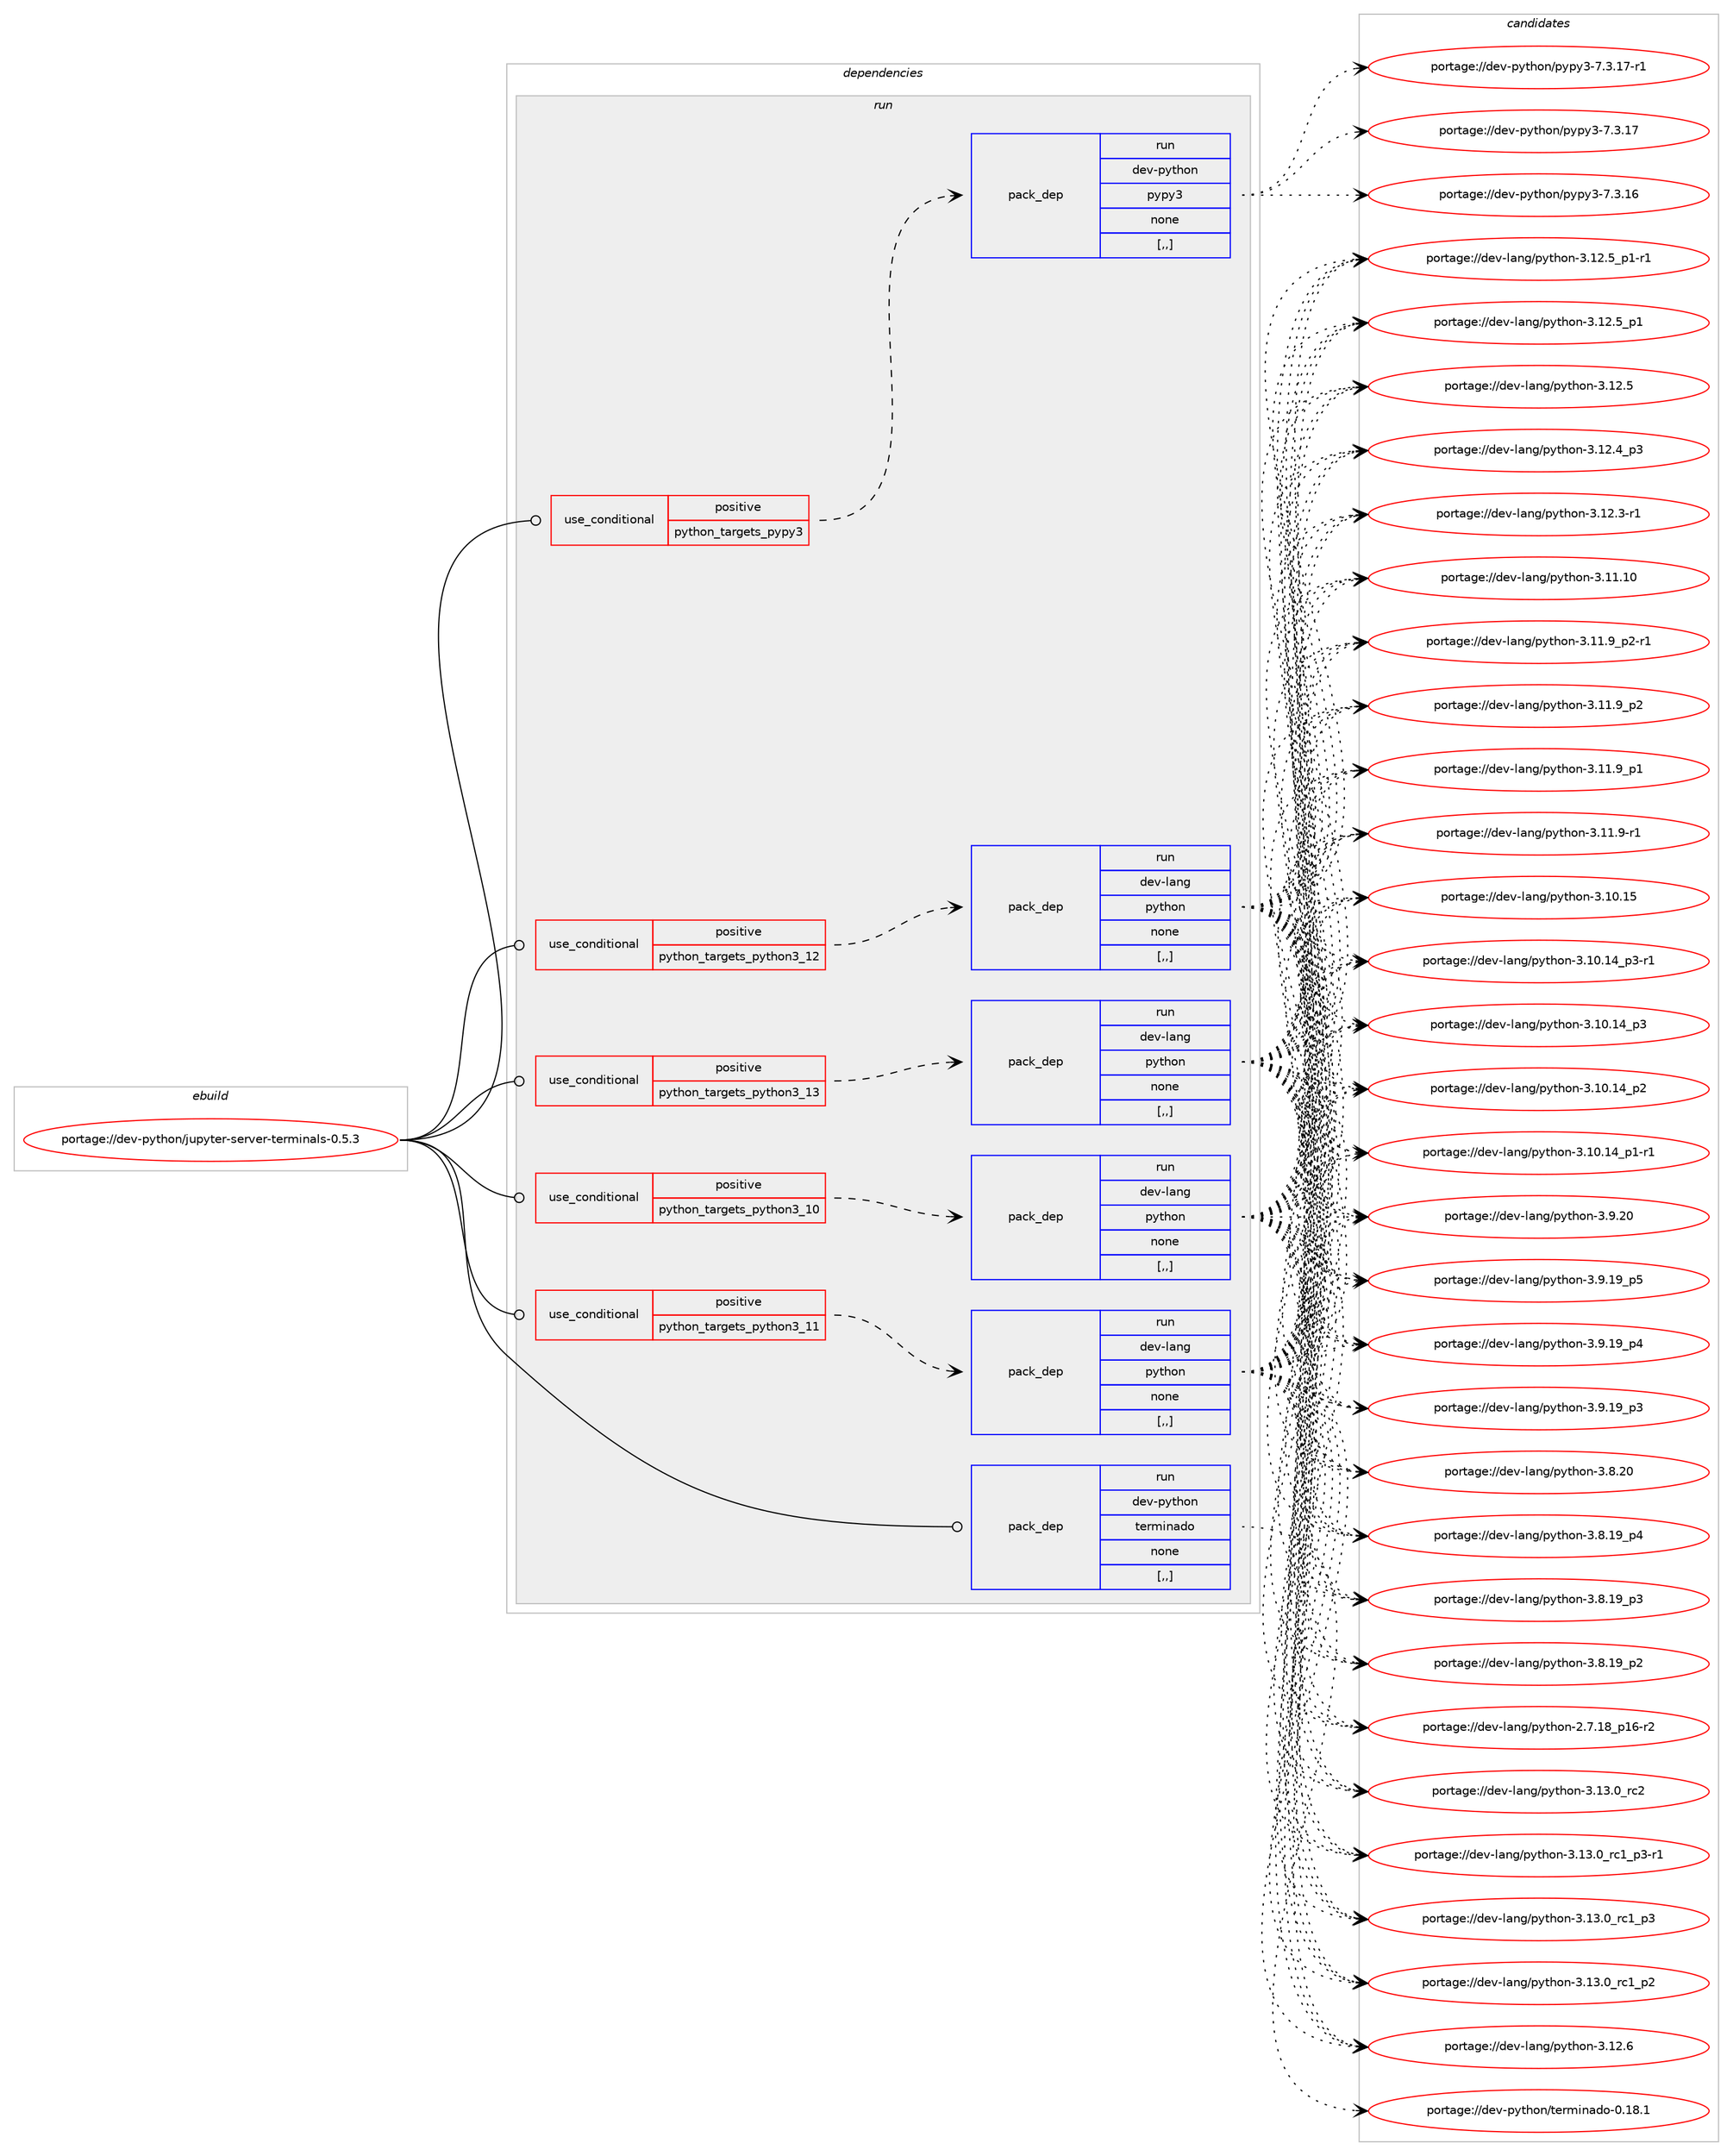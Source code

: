 digraph prolog {

# *************
# Graph options
# *************

newrank=true;
concentrate=true;
compound=true;
graph [rankdir=LR,fontname=Helvetica,fontsize=10,ranksep=1.5];#, ranksep=2.5, nodesep=0.2];
edge  [arrowhead=vee];
node  [fontname=Helvetica,fontsize=10];

# **********
# The ebuild
# **********

subgraph cluster_leftcol {
color=gray;
label=<<i>ebuild</i>>;
id [label="portage://dev-python/jupyter-server-terminals-0.5.3", color=red, width=4, href="../dev-python/jupyter-server-terminals-0.5.3.svg"];
}

# ****************
# The dependencies
# ****************

subgraph cluster_midcol {
color=gray;
label=<<i>dependencies</i>>;
subgraph cluster_compile {
fillcolor="#eeeeee";
style=filled;
label=<<i>compile</i>>;
}
subgraph cluster_compileandrun {
fillcolor="#eeeeee";
style=filled;
label=<<i>compile and run</i>>;
}
subgraph cluster_run {
fillcolor="#eeeeee";
style=filled;
label=<<i>run</i>>;
subgraph cond164358 {
dependency643745 [label=<<TABLE BORDER="0" CELLBORDER="1" CELLSPACING="0" CELLPADDING="4"><TR><TD ROWSPAN="3" CELLPADDING="10">use_conditional</TD></TR><TR><TD>positive</TD></TR><TR><TD>python_targets_pypy3</TD></TR></TABLE>>, shape=none, color=red];
subgraph pack474568 {
dependency643746 [label=<<TABLE BORDER="0" CELLBORDER="1" CELLSPACING="0" CELLPADDING="4" WIDTH="220"><TR><TD ROWSPAN="6" CELLPADDING="30">pack_dep</TD></TR><TR><TD WIDTH="110">run</TD></TR><TR><TD>dev-python</TD></TR><TR><TD>pypy3</TD></TR><TR><TD>none</TD></TR><TR><TD>[,,]</TD></TR></TABLE>>, shape=none, color=blue];
}
dependency643745:e -> dependency643746:w [weight=20,style="dashed",arrowhead="vee"];
}
id:e -> dependency643745:w [weight=20,style="solid",arrowhead="odot"];
subgraph cond164359 {
dependency643747 [label=<<TABLE BORDER="0" CELLBORDER="1" CELLSPACING="0" CELLPADDING="4"><TR><TD ROWSPAN="3" CELLPADDING="10">use_conditional</TD></TR><TR><TD>positive</TD></TR><TR><TD>python_targets_python3_10</TD></TR></TABLE>>, shape=none, color=red];
subgraph pack474569 {
dependency643748 [label=<<TABLE BORDER="0" CELLBORDER="1" CELLSPACING="0" CELLPADDING="4" WIDTH="220"><TR><TD ROWSPAN="6" CELLPADDING="30">pack_dep</TD></TR><TR><TD WIDTH="110">run</TD></TR><TR><TD>dev-lang</TD></TR><TR><TD>python</TD></TR><TR><TD>none</TD></TR><TR><TD>[,,]</TD></TR></TABLE>>, shape=none, color=blue];
}
dependency643747:e -> dependency643748:w [weight=20,style="dashed",arrowhead="vee"];
}
id:e -> dependency643747:w [weight=20,style="solid",arrowhead="odot"];
subgraph cond164360 {
dependency643749 [label=<<TABLE BORDER="0" CELLBORDER="1" CELLSPACING="0" CELLPADDING="4"><TR><TD ROWSPAN="3" CELLPADDING="10">use_conditional</TD></TR><TR><TD>positive</TD></TR><TR><TD>python_targets_python3_11</TD></TR></TABLE>>, shape=none, color=red];
subgraph pack474570 {
dependency643750 [label=<<TABLE BORDER="0" CELLBORDER="1" CELLSPACING="0" CELLPADDING="4" WIDTH="220"><TR><TD ROWSPAN="6" CELLPADDING="30">pack_dep</TD></TR><TR><TD WIDTH="110">run</TD></TR><TR><TD>dev-lang</TD></TR><TR><TD>python</TD></TR><TR><TD>none</TD></TR><TR><TD>[,,]</TD></TR></TABLE>>, shape=none, color=blue];
}
dependency643749:e -> dependency643750:w [weight=20,style="dashed",arrowhead="vee"];
}
id:e -> dependency643749:w [weight=20,style="solid",arrowhead="odot"];
subgraph cond164361 {
dependency643751 [label=<<TABLE BORDER="0" CELLBORDER="1" CELLSPACING="0" CELLPADDING="4"><TR><TD ROWSPAN="3" CELLPADDING="10">use_conditional</TD></TR><TR><TD>positive</TD></TR><TR><TD>python_targets_python3_12</TD></TR></TABLE>>, shape=none, color=red];
subgraph pack474571 {
dependency643752 [label=<<TABLE BORDER="0" CELLBORDER="1" CELLSPACING="0" CELLPADDING="4" WIDTH="220"><TR><TD ROWSPAN="6" CELLPADDING="30">pack_dep</TD></TR><TR><TD WIDTH="110">run</TD></TR><TR><TD>dev-lang</TD></TR><TR><TD>python</TD></TR><TR><TD>none</TD></TR><TR><TD>[,,]</TD></TR></TABLE>>, shape=none, color=blue];
}
dependency643751:e -> dependency643752:w [weight=20,style="dashed",arrowhead="vee"];
}
id:e -> dependency643751:w [weight=20,style="solid",arrowhead="odot"];
subgraph cond164362 {
dependency643753 [label=<<TABLE BORDER="0" CELLBORDER="1" CELLSPACING="0" CELLPADDING="4"><TR><TD ROWSPAN="3" CELLPADDING="10">use_conditional</TD></TR><TR><TD>positive</TD></TR><TR><TD>python_targets_python3_13</TD></TR></TABLE>>, shape=none, color=red];
subgraph pack474572 {
dependency643754 [label=<<TABLE BORDER="0" CELLBORDER="1" CELLSPACING="0" CELLPADDING="4" WIDTH="220"><TR><TD ROWSPAN="6" CELLPADDING="30">pack_dep</TD></TR><TR><TD WIDTH="110">run</TD></TR><TR><TD>dev-lang</TD></TR><TR><TD>python</TD></TR><TR><TD>none</TD></TR><TR><TD>[,,]</TD></TR></TABLE>>, shape=none, color=blue];
}
dependency643753:e -> dependency643754:w [weight=20,style="dashed",arrowhead="vee"];
}
id:e -> dependency643753:w [weight=20,style="solid",arrowhead="odot"];
subgraph pack474573 {
dependency643755 [label=<<TABLE BORDER="0" CELLBORDER="1" CELLSPACING="0" CELLPADDING="4" WIDTH="220"><TR><TD ROWSPAN="6" CELLPADDING="30">pack_dep</TD></TR><TR><TD WIDTH="110">run</TD></TR><TR><TD>dev-python</TD></TR><TR><TD>terminado</TD></TR><TR><TD>none</TD></TR><TR><TD>[,,]</TD></TR></TABLE>>, shape=none, color=blue];
}
id:e -> dependency643755:w [weight=20,style="solid",arrowhead="odot"];
}
}

# **************
# The candidates
# **************

subgraph cluster_choices {
rank=same;
color=gray;
label=<<i>candidates</i>>;

subgraph choice474568 {
color=black;
nodesep=1;
choice100101118451121211161041111104711212111212151455546514649554511449 [label="portage://dev-python/pypy3-7.3.17-r1", color=red, width=4,href="../dev-python/pypy3-7.3.17-r1.svg"];
choice10010111845112121116104111110471121211121215145554651464955 [label="portage://dev-python/pypy3-7.3.17", color=red, width=4,href="../dev-python/pypy3-7.3.17.svg"];
choice10010111845112121116104111110471121211121215145554651464954 [label="portage://dev-python/pypy3-7.3.16", color=red, width=4,href="../dev-python/pypy3-7.3.16.svg"];
dependency643746:e -> choice100101118451121211161041111104711212111212151455546514649554511449:w [style=dotted,weight="100"];
dependency643746:e -> choice10010111845112121116104111110471121211121215145554651464955:w [style=dotted,weight="100"];
dependency643746:e -> choice10010111845112121116104111110471121211121215145554651464954:w [style=dotted,weight="100"];
}
subgraph choice474569 {
color=black;
nodesep=1;
choice10010111845108971101034711212111610411111045514649514648951149950 [label="portage://dev-lang/python-3.13.0_rc2", color=red, width=4,href="../dev-lang/python-3.13.0_rc2.svg"];
choice1001011184510897110103471121211161041111104551464951464895114994995112514511449 [label="portage://dev-lang/python-3.13.0_rc1_p3-r1", color=red, width=4,href="../dev-lang/python-3.13.0_rc1_p3-r1.svg"];
choice100101118451089711010347112121116104111110455146495146489511499499511251 [label="portage://dev-lang/python-3.13.0_rc1_p3", color=red, width=4,href="../dev-lang/python-3.13.0_rc1_p3.svg"];
choice100101118451089711010347112121116104111110455146495146489511499499511250 [label="portage://dev-lang/python-3.13.0_rc1_p2", color=red, width=4,href="../dev-lang/python-3.13.0_rc1_p2.svg"];
choice10010111845108971101034711212111610411111045514649504654 [label="portage://dev-lang/python-3.12.6", color=red, width=4,href="../dev-lang/python-3.12.6.svg"];
choice1001011184510897110103471121211161041111104551464950465395112494511449 [label="portage://dev-lang/python-3.12.5_p1-r1", color=red, width=4,href="../dev-lang/python-3.12.5_p1-r1.svg"];
choice100101118451089711010347112121116104111110455146495046539511249 [label="portage://dev-lang/python-3.12.5_p1", color=red, width=4,href="../dev-lang/python-3.12.5_p1.svg"];
choice10010111845108971101034711212111610411111045514649504653 [label="portage://dev-lang/python-3.12.5", color=red, width=4,href="../dev-lang/python-3.12.5.svg"];
choice100101118451089711010347112121116104111110455146495046529511251 [label="portage://dev-lang/python-3.12.4_p3", color=red, width=4,href="../dev-lang/python-3.12.4_p3.svg"];
choice100101118451089711010347112121116104111110455146495046514511449 [label="portage://dev-lang/python-3.12.3-r1", color=red, width=4,href="../dev-lang/python-3.12.3-r1.svg"];
choice1001011184510897110103471121211161041111104551464949464948 [label="portage://dev-lang/python-3.11.10", color=red, width=4,href="../dev-lang/python-3.11.10.svg"];
choice1001011184510897110103471121211161041111104551464949465795112504511449 [label="portage://dev-lang/python-3.11.9_p2-r1", color=red, width=4,href="../dev-lang/python-3.11.9_p2-r1.svg"];
choice100101118451089711010347112121116104111110455146494946579511250 [label="portage://dev-lang/python-3.11.9_p2", color=red, width=4,href="../dev-lang/python-3.11.9_p2.svg"];
choice100101118451089711010347112121116104111110455146494946579511249 [label="portage://dev-lang/python-3.11.9_p1", color=red, width=4,href="../dev-lang/python-3.11.9_p1.svg"];
choice100101118451089711010347112121116104111110455146494946574511449 [label="portage://dev-lang/python-3.11.9-r1", color=red, width=4,href="../dev-lang/python-3.11.9-r1.svg"];
choice1001011184510897110103471121211161041111104551464948464953 [label="portage://dev-lang/python-3.10.15", color=red, width=4,href="../dev-lang/python-3.10.15.svg"];
choice100101118451089711010347112121116104111110455146494846495295112514511449 [label="portage://dev-lang/python-3.10.14_p3-r1", color=red, width=4,href="../dev-lang/python-3.10.14_p3-r1.svg"];
choice10010111845108971101034711212111610411111045514649484649529511251 [label="portage://dev-lang/python-3.10.14_p3", color=red, width=4,href="../dev-lang/python-3.10.14_p3.svg"];
choice10010111845108971101034711212111610411111045514649484649529511250 [label="portage://dev-lang/python-3.10.14_p2", color=red, width=4,href="../dev-lang/python-3.10.14_p2.svg"];
choice100101118451089711010347112121116104111110455146494846495295112494511449 [label="portage://dev-lang/python-3.10.14_p1-r1", color=red, width=4,href="../dev-lang/python-3.10.14_p1-r1.svg"];
choice10010111845108971101034711212111610411111045514657465048 [label="portage://dev-lang/python-3.9.20", color=red, width=4,href="../dev-lang/python-3.9.20.svg"];
choice100101118451089711010347112121116104111110455146574649579511253 [label="portage://dev-lang/python-3.9.19_p5", color=red, width=4,href="../dev-lang/python-3.9.19_p5.svg"];
choice100101118451089711010347112121116104111110455146574649579511252 [label="portage://dev-lang/python-3.9.19_p4", color=red, width=4,href="../dev-lang/python-3.9.19_p4.svg"];
choice100101118451089711010347112121116104111110455146574649579511251 [label="portage://dev-lang/python-3.9.19_p3", color=red, width=4,href="../dev-lang/python-3.9.19_p3.svg"];
choice10010111845108971101034711212111610411111045514656465048 [label="portage://dev-lang/python-3.8.20", color=red, width=4,href="../dev-lang/python-3.8.20.svg"];
choice100101118451089711010347112121116104111110455146564649579511252 [label="portage://dev-lang/python-3.8.19_p4", color=red, width=4,href="../dev-lang/python-3.8.19_p4.svg"];
choice100101118451089711010347112121116104111110455146564649579511251 [label="portage://dev-lang/python-3.8.19_p3", color=red, width=4,href="../dev-lang/python-3.8.19_p3.svg"];
choice100101118451089711010347112121116104111110455146564649579511250 [label="portage://dev-lang/python-3.8.19_p2", color=red, width=4,href="../dev-lang/python-3.8.19_p2.svg"];
choice100101118451089711010347112121116104111110455046554649569511249544511450 [label="portage://dev-lang/python-2.7.18_p16-r2", color=red, width=4,href="../dev-lang/python-2.7.18_p16-r2.svg"];
dependency643748:e -> choice10010111845108971101034711212111610411111045514649514648951149950:w [style=dotted,weight="100"];
dependency643748:e -> choice1001011184510897110103471121211161041111104551464951464895114994995112514511449:w [style=dotted,weight="100"];
dependency643748:e -> choice100101118451089711010347112121116104111110455146495146489511499499511251:w [style=dotted,weight="100"];
dependency643748:e -> choice100101118451089711010347112121116104111110455146495146489511499499511250:w [style=dotted,weight="100"];
dependency643748:e -> choice10010111845108971101034711212111610411111045514649504654:w [style=dotted,weight="100"];
dependency643748:e -> choice1001011184510897110103471121211161041111104551464950465395112494511449:w [style=dotted,weight="100"];
dependency643748:e -> choice100101118451089711010347112121116104111110455146495046539511249:w [style=dotted,weight="100"];
dependency643748:e -> choice10010111845108971101034711212111610411111045514649504653:w [style=dotted,weight="100"];
dependency643748:e -> choice100101118451089711010347112121116104111110455146495046529511251:w [style=dotted,weight="100"];
dependency643748:e -> choice100101118451089711010347112121116104111110455146495046514511449:w [style=dotted,weight="100"];
dependency643748:e -> choice1001011184510897110103471121211161041111104551464949464948:w [style=dotted,weight="100"];
dependency643748:e -> choice1001011184510897110103471121211161041111104551464949465795112504511449:w [style=dotted,weight="100"];
dependency643748:e -> choice100101118451089711010347112121116104111110455146494946579511250:w [style=dotted,weight="100"];
dependency643748:e -> choice100101118451089711010347112121116104111110455146494946579511249:w [style=dotted,weight="100"];
dependency643748:e -> choice100101118451089711010347112121116104111110455146494946574511449:w [style=dotted,weight="100"];
dependency643748:e -> choice1001011184510897110103471121211161041111104551464948464953:w [style=dotted,weight="100"];
dependency643748:e -> choice100101118451089711010347112121116104111110455146494846495295112514511449:w [style=dotted,weight="100"];
dependency643748:e -> choice10010111845108971101034711212111610411111045514649484649529511251:w [style=dotted,weight="100"];
dependency643748:e -> choice10010111845108971101034711212111610411111045514649484649529511250:w [style=dotted,weight="100"];
dependency643748:e -> choice100101118451089711010347112121116104111110455146494846495295112494511449:w [style=dotted,weight="100"];
dependency643748:e -> choice10010111845108971101034711212111610411111045514657465048:w [style=dotted,weight="100"];
dependency643748:e -> choice100101118451089711010347112121116104111110455146574649579511253:w [style=dotted,weight="100"];
dependency643748:e -> choice100101118451089711010347112121116104111110455146574649579511252:w [style=dotted,weight="100"];
dependency643748:e -> choice100101118451089711010347112121116104111110455146574649579511251:w [style=dotted,weight="100"];
dependency643748:e -> choice10010111845108971101034711212111610411111045514656465048:w [style=dotted,weight="100"];
dependency643748:e -> choice100101118451089711010347112121116104111110455146564649579511252:w [style=dotted,weight="100"];
dependency643748:e -> choice100101118451089711010347112121116104111110455146564649579511251:w [style=dotted,weight="100"];
dependency643748:e -> choice100101118451089711010347112121116104111110455146564649579511250:w [style=dotted,weight="100"];
dependency643748:e -> choice100101118451089711010347112121116104111110455046554649569511249544511450:w [style=dotted,weight="100"];
}
subgraph choice474570 {
color=black;
nodesep=1;
choice10010111845108971101034711212111610411111045514649514648951149950 [label="portage://dev-lang/python-3.13.0_rc2", color=red, width=4,href="../dev-lang/python-3.13.0_rc2.svg"];
choice1001011184510897110103471121211161041111104551464951464895114994995112514511449 [label="portage://dev-lang/python-3.13.0_rc1_p3-r1", color=red, width=4,href="../dev-lang/python-3.13.0_rc1_p3-r1.svg"];
choice100101118451089711010347112121116104111110455146495146489511499499511251 [label="portage://dev-lang/python-3.13.0_rc1_p3", color=red, width=4,href="../dev-lang/python-3.13.0_rc1_p3.svg"];
choice100101118451089711010347112121116104111110455146495146489511499499511250 [label="portage://dev-lang/python-3.13.0_rc1_p2", color=red, width=4,href="../dev-lang/python-3.13.0_rc1_p2.svg"];
choice10010111845108971101034711212111610411111045514649504654 [label="portage://dev-lang/python-3.12.6", color=red, width=4,href="../dev-lang/python-3.12.6.svg"];
choice1001011184510897110103471121211161041111104551464950465395112494511449 [label="portage://dev-lang/python-3.12.5_p1-r1", color=red, width=4,href="../dev-lang/python-3.12.5_p1-r1.svg"];
choice100101118451089711010347112121116104111110455146495046539511249 [label="portage://dev-lang/python-3.12.5_p1", color=red, width=4,href="../dev-lang/python-3.12.5_p1.svg"];
choice10010111845108971101034711212111610411111045514649504653 [label="portage://dev-lang/python-3.12.5", color=red, width=4,href="../dev-lang/python-3.12.5.svg"];
choice100101118451089711010347112121116104111110455146495046529511251 [label="portage://dev-lang/python-3.12.4_p3", color=red, width=4,href="../dev-lang/python-3.12.4_p3.svg"];
choice100101118451089711010347112121116104111110455146495046514511449 [label="portage://dev-lang/python-3.12.3-r1", color=red, width=4,href="../dev-lang/python-3.12.3-r1.svg"];
choice1001011184510897110103471121211161041111104551464949464948 [label="portage://dev-lang/python-3.11.10", color=red, width=4,href="../dev-lang/python-3.11.10.svg"];
choice1001011184510897110103471121211161041111104551464949465795112504511449 [label="portage://dev-lang/python-3.11.9_p2-r1", color=red, width=4,href="../dev-lang/python-3.11.9_p2-r1.svg"];
choice100101118451089711010347112121116104111110455146494946579511250 [label="portage://dev-lang/python-3.11.9_p2", color=red, width=4,href="../dev-lang/python-3.11.9_p2.svg"];
choice100101118451089711010347112121116104111110455146494946579511249 [label="portage://dev-lang/python-3.11.9_p1", color=red, width=4,href="../dev-lang/python-3.11.9_p1.svg"];
choice100101118451089711010347112121116104111110455146494946574511449 [label="portage://dev-lang/python-3.11.9-r1", color=red, width=4,href="../dev-lang/python-3.11.9-r1.svg"];
choice1001011184510897110103471121211161041111104551464948464953 [label="portage://dev-lang/python-3.10.15", color=red, width=4,href="../dev-lang/python-3.10.15.svg"];
choice100101118451089711010347112121116104111110455146494846495295112514511449 [label="portage://dev-lang/python-3.10.14_p3-r1", color=red, width=4,href="../dev-lang/python-3.10.14_p3-r1.svg"];
choice10010111845108971101034711212111610411111045514649484649529511251 [label="portage://dev-lang/python-3.10.14_p3", color=red, width=4,href="../dev-lang/python-3.10.14_p3.svg"];
choice10010111845108971101034711212111610411111045514649484649529511250 [label="portage://dev-lang/python-3.10.14_p2", color=red, width=4,href="../dev-lang/python-3.10.14_p2.svg"];
choice100101118451089711010347112121116104111110455146494846495295112494511449 [label="portage://dev-lang/python-3.10.14_p1-r1", color=red, width=4,href="../dev-lang/python-3.10.14_p1-r1.svg"];
choice10010111845108971101034711212111610411111045514657465048 [label="portage://dev-lang/python-3.9.20", color=red, width=4,href="../dev-lang/python-3.9.20.svg"];
choice100101118451089711010347112121116104111110455146574649579511253 [label="portage://dev-lang/python-3.9.19_p5", color=red, width=4,href="../dev-lang/python-3.9.19_p5.svg"];
choice100101118451089711010347112121116104111110455146574649579511252 [label="portage://dev-lang/python-3.9.19_p4", color=red, width=4,href="../dev-lang/python-3.9.19_p4.svg"];
choice100101118451089711010347112121116104111110455146574649579511251 [label="portage://dev-lang/python-3.9.19_p3", color=red, width=4,href="../dev-lang/python-3.9.19_p3.svg"];
choice10010111845108971101034711212111610411111045514656465048 [label="portage://dev-lang/python-3.8.20", color=red, width=4,href="../dev-lang/python-3.8.20.svg"];
choice100101118451089711010347112121116104111110455146564649579511252 [label="portage://dev-lang/python-3.8.19_p4", color=red, width=4,href="../dev-lang/python-3.8.19_p4.svg"];
choice100101118451089711010347112121116104111110455146564649579511251 [label="portage://dev-lang/python-3.8.19_p3", color=red, width=4,href="../dev-lang/python-3.8.19_p3.svg"];
choice100101118451089711010347112121116104111110455146564649579511250 [label="portage://dev-lang/python-3.8.19_p2", color=red, width=4,href="../dev-lang/python-3.8.19_p2.svg"];
choice100101118451089711010347112121116104111110455046554649569511249544511450 [label="portage://dev-lang/python-2.7.18_p16-r2", color=red, width=4,href="../dev-lang/python-2.7.18_p16-r2.svg"];
dependency643750:e -> choice10010111845108971101034711212111610411111045514649514648951149950:w [style=dotted,weight="100"];
dependency643750:e -> choice1001011184510897110103471121211161041111104551464951464895114994995112514511449:w [style=dotted,weight="100"];
dependency643750:e -> choice100101118451089711010347112121116104111110455146495146489511499499511251:w [style=dotted,weight="100"];
dependency643750:e -> choice100101118451089711010347112121116104111110455146495146489511499499511250:w [style=dotted,weight="100"];
dependency643750:e -> choice10010111845108971101034711212111610411111045514649504654:w [style=dotted,weight="100"];
dependency643750:e -> choice1001011184510897110103471121211161041111104551464950465395112494511449:w [style=dotted,weight="100"];
dependency643750:e -> choice100101118451089711010347112121116104111110455146495046539511249:w [style=dotted,weight="100"];
dependency643750:e -> choice10010111845108971101034711212111610411111045514649504653:w [style=dotted,weight="100"];
dependency643750:e -> choice100101118451089711010347112121116104111110455146495046529511251:w [style=dotted,weight="100"];
dependency643750:e -> choice100101118451089711010347112121116104111110455146495046514511449:w [style=dotted,weight="100"];
dependency643750:e -> choice1001011184510897110103471121211161041111104551464949464948:w [style=dotted,weight="100"];
dependency643750:e -> choice1001011184510897110103471121211161041111104551464949465795112504511449:w [style=dotted,weight="100"];
dependency643750:e -> choice100101118451089711010347112121116104111110455146494946579511250:w [style=dotted,weight="100"];
dependency643750:e -> choice100101118451089711010347112121116104111110455146494946579511249:w [style=dotted,weight="100"];
dependency643750:e -> choice100101118451089711010347112121116104111110455146494946574511449:w [style=dotted,weight="100"];
dependency643750:e -> choice1001011184510897110103471121211161041111104551464948464953:w [style=dotted,weight="100"];
dependency643750:e -> choice100101118451089711010347112121116104111110455146494846495295112514511449:w [style=dotted,weight="100"];
dependency643750:e -> choice10010111845108971101034711212111610411111045514649484649529511251:w [style=dotted,weight="100"];
dependency643750:e -> choice10010111845108971101034711212111610411111045514649484649529511250:w [style=dotted,weight="100"];
dependency643750:e -> choice100101118451089711010347112121116104111110455146494846495295112494511449:w [style=dotted,weight="100"];
dependency643750:e -> choice10010111845108971101034711212111610411111045514657465048:w [style=dotted,weight="100"];
dependency643750:e -> choice100101118451089711010347112121116104111110455146574649579511253:w [style=dotted,weight="100"];
dependency643750:e -> choice100101118451089711010347112121116104111110455146574649579511252:w [style=dotted,weight="100"];
dependency643750:e -> choice100101118451089711010347112121116104111110455146574649579511251:w [style=dotted,weight="100"];
dependency643750:e -> choice10010111845108971101034711212111610411111045514656465048:w [style=dotted,weight="100"];
dependency643750:e -> choice100101118451089711010347112121116104111110455146564649579511252:w [style=dotted,weight="100"];
dependency643750:e -> choice100101118451089711010347112121116104111110455146564649579511251:w [style=dotted,weight="100"];
dependency643750:e -> choice100101118451089711010347112121116104111110455146564649579511250:w [style=dotted,weight="100"];
dependency643750:e -> choice100101118451089711010347112121116104111110455046554649569511249544511450:w [style=dotted,weight="100"];
}
subgraph choice474571 {
color=black;
nodesep=1;
choice10010111845108971101034711212111610411111045514649514648951149950 [label="portage://dev-lang/python-3.13.0_rc2", color=red, width=4,href="../dev-lang/python-3.13.0_rc2.svg"];
choice1001011184510897110103471121211161041111104551464951464895114994995112514511449 [label="portage://dev-lang/python-3.13.0_rc1_p3-r1", color=red, width=4,href="../dev-lang/python-3.13.0_rc1_p3-r1.svg"];
choice100101118451089711010347112121116104111110455146495146489511499499511251 [label="portage://dev-lang/python-3.13.0_rc1_p3", color=red, width=4,href="../dev-lang/python-3.13.0_rc1_p3.svg"];
choice100101118451089711010347112121116104111110455146495146489511499499511250 [label="portage://dev-lang/python-3.13.0_rc1_p2", color=red, width=4,href="../dev-lang/python-3.13.0_rc1_p2.svg"];
choice10010111845108971101034711212111610411111045514649504654 [label="portage://dev-lang/python-3.12.6", color=red, width=4,href="../dev-lang/python-3.12.6.svg"];
choice1001011184510897110103471121211161041111104551464950465395112494511449 [label="portage://dev-lang/python-3.12.5_p1-r1", color=red, width=4,href="../dev-lang/python-3.12.5_p1-r1.svg"];
choice100101118451089711010347112121116104111110455146495046539511249 [label="portage://dev-lang/python-3.12.5_p1", color=red, width=4,href="../dev-lang/python-3.12.5_p1.svg"];
choice10010111845108971101034711212111610411111045514649504653 [label="portage://dev-lang/python-3.12.5", color=red, width=4,href="../dev-lang/python-3.12.5.svg"];
choice100101118451089711010347112121116104111110455146495046529511251 [label="portage://dev-lang/python-3.12.4_p3", color=red, width=4,href="../dev-lang/python-3.12.4_p3.svg"];
choice100101118451089711010347112121116104111110455146495046514511449 [label="portage://dev-lang/python-3.12.3-r1", color=red, width=4,href="../dev-lang/python-3.12.3-r1.svg"];
choice1001011184510897110103471121211161041111104551464949464948 [label="portage://dev-lang/python-3.11.10", color=red, width=4,href="../dev-lang/python-3.11.10.svg"];
choice1001011184510897110103471121211161041111104551464949465795112504511449 [label="portage://dev-lang/python-3.11.9_p2-r1", color=red, width=4,href="../dev-lang/python-3.11.9_p2-r1.svg"];
choice100101118451089711010347112121116104111110455146494946579511250 [label="portage://dev-lang/python-3.11.9_p2", color=red, width=4,href="../dev-lang/python-3.11.9_p2.svg"];
choice100101118451089711010347112121116104111110455146494946579511249 [label="portage://dev-lang/python-3.11.9_p1", color=red, width=4,href="../dev-lang/python-3.11.9_p1.svg"];
choice100101118451089711010347112121116104111110455146494946574511449 [label="portage://dev-lang/python-3.11.9-r1", color=red, width=4,href="../dev-lang/python-3.11.9-r1.svg"];
choice1001011184510897110103471121211161041111104551464948464953 [label="portage://dev-lang/python-3.10.15", color=red, width=4,href="../dev-lang/python-3.10.15.svg"];
choice100101118451089711010347112121116104111110455146494846495295112514511449 [label="portage://dev-lang/python-3.10.14_p3-r1", color=red, width=4,href="../dev-lang/python-3.10.14_p3-r1.svg"];
choice10010111845108971101034711212111610411111045514649484649529511251 [label="portage://dev-lang/python-3.10.14_p3", color=red, width=4,href="../dev-lang/python-3.10.14_p3.svg"];
choice10010111845108971101034711212111610411111045514649484649529511250 [label="portage://dev-lang/python-3.10.14_p2", color=red, width=4,href="../dev-lang/python-3.10.14_p2.svg"];
choice100101118451089711010347112121116104111110455146494846495295112494511449 [label="portage://dev-lang/python-3.10.14_p1-r1", color=red, width=4,href="../dev-lang/python-3.10.14_p1-r1.svg"];
choice10010111845108971101034711212111610411111045514657465048 [label="portage://dev-lang/python-3.9.20", color=red, width=4,href="../dev-lang/python-3.9.20.svg"];
choice100101118451089711010347112121116104111110455146574649579511253 [label="portage://dev-lang/python-3.9.19_p5", color=red, width=4,href="../dev-lang/python-3.9.19_p5.svg"];
choice100101118451089711010347112121116104111110455146574649579511252 [label="portage://dev-lang/python-3.9.19_p4", color=red, width=4,href="../dev-lang/python-3.9.19_p4.svg"];
choice100101118451089711010347112121116104111110455146574649579511251 [label="portage://dev-lang/python-3.9.19_p3", color=red, width=4,href="../dev-lang/python-3.9.19_p3.svg"];
choice10010111845108971101034711212111610411111045514656465048 [label="portage://dev-lang/python-3.8.20", color=red, width=4,href="../dev-lang/python-3.8.20.svg"];
choice100101118451089711010347112121116104111110455146564649579511252 [label="portage://dev-lang/python-3.8.19_p4", color=red, width=4,href="../dev-lang/python-3.8.19_p4.svg"];
choice100101118451089711010347112121116104111110455146564649579511251 [label="portage://dev-lang/python-3.8.19_p3", color=red, width=4,href="../dev-lang/python-3.8.19_p3.svg"];
choice100101118451089711010347112121116104111110455146564649579511250 [label="portage://dev-lang/python-3.8.19_p2", color=red, width=4,href="../dev-lang/python-3.8.19_p2.svg"];
choice100101118451089711010347112121116104111110455046554649569511249544511450 [label="portage://dev-lang/python-2.7.18_p16-r2", color=red, width=4,href="../dev-lang/python-2.7.18_p16-r2.svg"];
dependency643752:e -> choice10010111845108971101034711212111610411111045514649514648951149950:w [style=dotted,weight="100"];
dependency643752:e -> choice1001011184510897110103471121211161041111104551464951464895114994995112514511449:w [style=dotted,weight="100"];
dependency643752:e -> choice100101118451089711010347112121116104111110455146495146489511499499511251:w [style=dotted,weight="100"];
dependency643752:e -> choice100101118451089711010347112121116104111110455146495146489511499499511250:w [style=dotted,weight="100"];
dependency643752:e -> choice10010111845108971101034711212111610411111045514649504654:w [style=dotted,weight="100"];
dependency643752:e -> choice1001011184510897110103471121211161041111104551464950465395112494511449:w [style=dotted,weight="100"];
dependency643752:e -> choice100101118451089711010347112121116104111110455146495046539511249:w [style=dotted,weight="100"];
dependency643752:e -> choice10010111845108971101034711212111610411111045514649504653:w [style=dotted,weight="100"];
dependency643752:e -> choice100101118451089711010347112121116104111110455146495046529511251:w [style=dotted,weight="100"];
dependency643752:e -> choice100101118451089711010347112121116104111110455146495046514511449:w [style=dotted,weight="100"];
dependency643752:e -> choice1001011184510897110103471121211161041111104551464949464948:w [style=dotted,weight="100"];
dependency643752:e -> choice1001011184510897110103471121211161041111104551464949465795112504511449:w [style=dotted,weight="100"];
dependency643752:e -> choice100101118451089711010347112121116104111110455146494946579511250:w [style=dotted,weight="100"];
dependency643752:e -> choice100101118451089711010347112121116104111110455146494946579511249:w [style=dotted,weight="100"];
dependency643752:e -> choice100101118451089711010347112121116104111110455146494946574511449:w [style=dotted,weight="100"];
dependency643752:e -> choice1001011184510897110103471121211161041111104551464948464953:w [style=dotted,weight="100"];
dependency643752:e -> choice100101118451089711010347112121116104111110455146494846495295112514511449:w [style=dotted,weight="100"];
dependency643752:e -> choice10010111845108971101034711212111610411111045514649484649529511251:w [style=dotted,weight="100"];
dependency643752:e -> choice10010111845108971101034711212111610411111045514649484649529511250:w [style=dotted,weight="100"];
dependency643752:e -> choice100101118451089711010347112121116104111110455146494846495295112494511449:w [style=dotted,weight="100"];
dependency643752:e -> choice10010111845108971101034711212111610411111045514657465048:w [style=dotted,weight="100"];
dependency643752:e -> choice100101118451089711010347112121116104111110455146574649579511253:w [style=dotted,weight="100"];
dependency643752:e -> choice100101118451089711010347112121116104111110455146574649579511252:w [style=dotted,weight="100"];
dependency643752:e -> choice100101118451089711010347112121116104111110455146574649579511251:w [style=dotted,weight="100"];
dependency643752:e -> choice10010111845108971101034711212111610411111045514656465048:w [style=dotted,weight="100"];
dependency643752:e -> choice100101118451089711010347112121116104111110455146564649579511252:w [style=dotted,weight="100"];
dependency643752:e -> choice100101118451089711010347112121116104111110455146564649579511251:w [style=dotted,weight="100"];
dependency643752:e -> choice100101118451089711010347112121116104111110455146564649579511250:w [style=dotted,weight="100"];
dependency643752:e -> choice100101118451089711010347112121116104111110455046554649569511249544511450:w [style=dotted,weight="100"];
}
subgraph choice474572 {
color=black;
nodesep=1;
choice10010111845108971101034711212111610411111045514649514648951149950 [label="portage://dev-lang/python-3.13.0_rc2", color=red, width=4,href="../dev-lang/python-3.13.0_rc2.svg"];
choice1001011184510897110103471121211161041111104551464951464895114994995112514511449 [label="portage://dev-lang/python-3.13.0_rc1_p3-r1", color=red, width=4,href="../dev-lang/python-3.13.0_rc1_p3-r1.svg"];
choice100101118451089711010347112121116104111110455146495146489511499499511251 [label="portage://dev-lang/python-3.13.0_rc1_p3", color=red, width=4,href="../dev-lang/python-3.13.0_rc1_p3.svg"];
choice100101118451089711010347112121116104111110455146495146489511499499511250 [label="portage://dev-lang/python-3.13.0_rc1_p2", color=red, width=4,href="../dev-lang/python-3.13.0_rc1_p2.svg"];
choice10010111845108971101034711212111610411111045514649504654 [label="portage://dev-lang/python-3.12.6", color=red, width=4,href="../dev-lang/python-3.12.6.svg"];
choice1001011184510897110103471121211161041111104551464950465395112494511449 [label="portage://dev-lang/python-3.12.5_p1-r1", color=red, width=4,href="../dev-lang/python-3.12.5_p1-r1.svg"];
choice100101118451089711010347112121116104111110455146495046539511249 [label="portage://dev-lang/python-3.12.5_p1", color=red, width=4,href="../dev-lang/python-3.12.5_p1.svg"];
choice10010111845108971101034711212111610411111045514649504653 [label="portage://dev-lang/python-3.12.5", color=red, width=4,href="../dev-lang/python-3.12.5.svg"];
choice100101118451089711010347112121116104111110455146495046529511251 [label="portage://dev-lang/python-3.12.4_p3", color=red, width=4,href="../dev-lang/python-3.12.4_p3.svg"];
choice100101118451089711010347112121116104111110455146495046514511449 [label="portage://dev-lang/python-3.12.3-r1", color=red, width=4,href="../dev-lang/python-3.12.3-r1.svg"];
choice1001011184510897110103471121211161041111104551464949464948 [label="portage://dev-lang/python-3.11.10", color=red, width=4,href="../dev-lang/python-3.11.10.svg"];
choice1001011184510897110103471121211161041111104551464949465795112504511449 [label="portage://dev-lang/python-3.11.9_p2-r1", color=red, width=4,href="../dev-lang/python-3.11.9_p2-r1.svg"];
choice100101118451089711010347112121116104111110455146494946579511250 [label="portage://dev-lang/python-3.11.9_p2", color=red, width=4,href="../dev-lang/python-3.11.9_p2.svg"];
choice100101118451089711010347112121116104111110455146494946579511249 [label="portage://dev-lang/python-3.11.9_p1", color=red, width=4,href="../dev-lang/python-3.11.9_p1.svg"];
choice100101118451089711010347112121116104111110455146494946574511449 [label="portage://dev-lang/python-3.11.9-r1", color=red, width=4,href="../dev-lang/python-3.11.9-r1.svg"];
choice1001011184510897110103471121211161041111104551464948464953 [label="portage://dev-lang/python-3.10.15", color=red, width=4,href="../dev-lang/python-3.10.15.svg"];
choice100101118451089711010347112121116104111110455146494846495295112514511449 [label="portage://dev-lang/python-3.10.14_p3-r1", color=red, width=4,href="../dev-lang/python-3.10.14_p3-r1.svg"];
choice10010111845108971101034711212111610411111045514649484649529511251 [label="portage://dev-lang/python-3.10.14_p3", color=red, width=4,href="../dev-lang/python-3.10.14_p3.svg"];
choice10010111845108971101034711212111610411111045514649484649529511250 [label="portage://dev-lang/python-3.10.14_p2", color=red, width=4,href="../dev-lang/python-3.10.14_p2.svg"];
choice100101118451089711010347112121116104111110455146494846495295112494511449 [label="portage://dev-lang/python-3.10.14_p1-r1", color=red, width=4,href="../dev-lang/python-3.10.14_p1-r1.svg"];
choice10010111845108971101034711212111610411111045514657465048 [label="portage://dev-lang/python-3.9.20", color=red, width=4,href="../dev-lang/python-3.9.20.svg"];
choice100101118451089711010347112121116104111110455146574649579511253 [label="portage://dev-lang/python-3.9.19_p5", color=red, width=4,href="../dev-lang/python-3.9.19_p5.svg"];
choice100101118451089711010347112121116104111110455146574649579511252 [label="portage://dev-lang/python-3.9.19_p4", color=red, width=4,href="../dev-lang/python-3.9.19_p4.svg"];
choice100101118451089711010347112121116104111110455146574649579511251 [label="portage://dev-lang/python-3.9.19_p3", color=red, width=4,href="../dev-lang/python-3.9.19_p3.svg"];
choice10010111845108971101034711212111610411111045514656465048 [label="portage://dev-lang/python-3.8.20", color=red, width=4,href="../dev-lang/python-3.8.20.svg"];
choice100101118451089711010347112121116104111110455146564649579511252 [label="portage://dev-lang/python-3.8.19_p4", color=red, width=4,href="../dev-lang/python-3.8.19_p4.svg"];
choice100101118451089711010347112121116104111110455146564649579511251 [label="portage://dev-lang/python-3.8.19_p3", color=red, width=4,href="../dev-lang/python-3.8.19_p3.svg"];
choice100101118451089711010347112121116104111110455146564649579511250 [label="portage://dev-lang/python-3.8.19_p2", color=red, width=4,href="../dev-lang/python-3.8.19_p2.svg"];
choice100101118451089711010347112121116104111110455046554649569511249544511450 [label="portage://dev-lang/python-2.7.18_p16-r2", color=red, width=4,href="../dev-lang/python-2.7.18_p16-r2.svg"];
dependency643754:e -> choice10010111845108971101034711212111610411111045514649514648951149950:w [style=dotted,weight="100"];
dependency643754:e -> choice1001011184510897110103471121211161041111104551464951464895114994995112514511449:w [style=dotted,weight="100"];
dependency643754:e -> choice100101118451089711010347112121116104111110455146495146489511499499511251:w [style=dotted,weight="100"];
dependency643754:e -> choice100101118451089711010347112121116104111110455146495146489511499499511250:w [style=dotted,weight="100"];
dependency643754:e -> choice10010111845108971101034711212111610411111045514649504654:w [style=dotted,weight="100"];
dependency643754:e -> choice1001011184510897110103471121211161041111104551464950465395112494511449:w [style=dotted,weight="100"];
dependency643754:e -> choice100101118451089711010347112121116104111110455146495046539511249:w [style=dotted,weight="100"];
dependency643754:e -> choice10010111845108971101034711212111610411111045514649504653:w [style=dotted,weight="100"];
dependency643754:e -> choice100101118451089711010347112121116104111110455146495046529511251:w [style=dotted,weight="100"];
dependency643754:e -> choice100101118451089711010347112121116104111110455146495046514511449:w [style=dotted,weight="100"];
dependency643754:e -> choice1001011184510897110103471121211161041111104551464949464948:w [style=dotted,weight="100"];
dependency643754:e -> choice1001011184510897110103471121211161041111104551464949465795112504511449:w [style=dotted,weight="100"];
dependency643754:e -> choice100101118451089711010347112121116104111110455146494946579511250:w [style=dotted,weight="100"];
dependency643754:e -> choice100101118451089711010347112121116104111110455146494946579511249:w [style=dotted,weight="100"];
dependency643754:e -> choice100101118451089711010347112121116104111110455146494946574511449:w [style=dotted,weight="100"];
dependency643754:e -> choice1001011184510897110103471121211161041111104551464948464953:w [style=dotted,weight="100"];
dependency643754:e -> choice100101118451089711010347112121116104111110455146494846495295112514511449:w [style=dotted,weight="100"];
dependency643754:e -> choice10010111845108971101034711212111610411111045514649484649529511251:w [style=dotted,weight="100"];
dependency643754:e -> choice10010111845108971101034711212111610411111045514649484649529511250:w [style=dotted,weight="100"];
dependency643754:e -> choice100101118451089711010347112121116104111110455146494846495295112494511449:w [style=dotted,weight="100"];
dependency643754:e -> choice10010111845108971101034711212111610411111045514657465048:w [style=dotted,weight="100"];
dependency643754:e -> choice100101118451089711010347112121116104111110455146574649579511253:w [style=dotted,weight="100"];
dependency643754:e -> choice100101118451089711010347112121116104111110455146574649579511252:w [style=dotted,weight="100"];
dependency643754:e -> choice100101118451089711010347112121116104111110455146574649579511251:w [style=dotted,weight="100"];
dependency643754:e -> choice10010111845108971101034711212111610411111045514656465048:w [style=dotted,weight="100"];
dependency643754:e -> choice100101118451089711010347112121116104111110455146564649579511252:w [style=dotted,weight="100"];
dependency643754:e -> choice100101118451089711010347112121116104111110455146564649579511251:w [style=dotted,weight="100"];
dependency643754:e -> choice100101118451089711010347112121116104111110455146564649579511250:w [style=dotted,weight="100"];
dependency643754:e -> choice100101118451089711010347112121116104111110455046554649569511249544511450:w [style=dotted,weight="100"];
}
subgraph choice474573 {
color=black;
nodesep=1;
choice10010111845112121116104111110471161011141091051109710011145484649564649 [label="portage://dev-python/terminado-0.18.1", color=red, width=4,href="../dev-python/terminado-0.18.1.svg"];
dependency643755:e -> choice10010111845112121116104111110471161011141091051109710011145484649564649:w [style=dotted,weight="100"];
}
}

}
